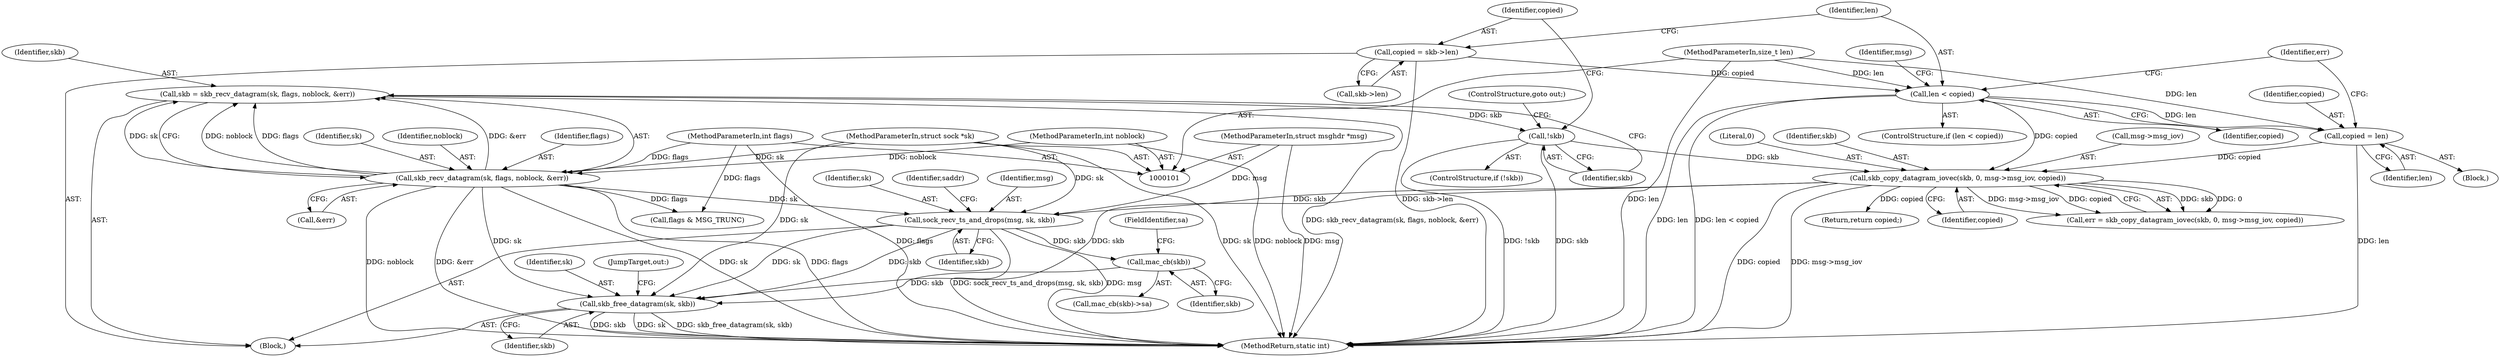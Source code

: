 digraph "0_linux_bceaa90240b6019ed73b49965eac7d167610be69@API" {
"1000206" [label="(Call,skb_free_datagram(sk, skb))"];
"1000170" [label="(Call,sock_recv_ts_and_drops(msg, sk, skb))"];
"1000104" [label="(MethodParameterIn,struct msghdr *msg)"];
"1000130" [label="(Call,skb_recv_datagram(sk, flags, noblock, &err))"];
"1000103" [label="(MethodParameterIn,struct sock *sk)"];
"1000107" [label="(MethodParameterIn,int flags)"];
"1000106" [label="(MethodParameterIn,int noblock)"];
"1000160" [label="(Call,skb_copy_datagram_iovec(skb, 0, msg->msg_iov, copied))"];
"1000137" [label="(Call,!skb)"];
"1000128" [label="(Call,skb = skb_recv_datagram(sk, flags, noblock, &err))"];
"1000146" [label="(Call,len < copied)"];
"1000105" [label="(MethodParameterIn,size_t len)"];
"1000140" [label="(Call,copied = skb->len)"];
"1000155" [label="(Call,copied = len)"];
"1000187" [label="(Call,mac_cb(skb))"];
"1000175" [label="(Identifier,saddr)"];
"1000157" [label="(Identifier,len)"];
"1000141" [label="(Identifier,copied)"];
"1000162" [label="(Literal,0)"];
"1000142" [label="(Call,skb->len)"];
"1000138" [label="(Identifier,skb)"];
"1000105" [label="(MethodParameterIn,size_t len)"];
"1000140" [label="(Call,copied = skb->len)"];
"1000103" [label="(MethodParameterIn,struct sock *sk)"];
"1000156" [label="(Identifier,copied)"];
"1000163" [label="(Call,msg->msg_iov)"];
"1000173" [label="(Identifier,skb)"];
"1000155" [label="(Call,copied = len)"];
"1000136" [label="(ControlStructure,if (!skb))"];
"1000186" [label="(Call,mac_cb(skb)->sa)"];
"1000170" [label="(Call,sock_recv_ts_and_drops(msg, sk, skb))"];
"1000161" [label="(Identifier,skb)"];
"1000129" [label="(Identifier,skb)"];
"1000206" [label="(Call,skb_free_datagram(sk, skb))"];
"1000216" [label="(MethodReturn,static int)"];
"1000147" [label="(Identifier,len)"];
"1000160" [label="(Call,skb_copy_datagram_iovec(skb, 0, msg->msg_iov, copied))"];
"1000209" [label="(JumpTarget,out:)"];
"1000106" [label="(MethodParameterIn,int noblock)"];
"1000131" [label="(Identifier,sk)"];
"1000133" [label="(Identifier,noblock)"];
"1000107" [label="(MethodParameterIn,int flags)"];
"1000134" [label="(Call,&err)"];
"1000197" [label="(Call,flags & MSG_TRUNC)"];
"1000145" [label="(ControlStructure,if (len < copied))"];
"1000149" [label="(Block,)"];
"1000104" [label="(MethodParameterIn,struct msghdr *msg)"];
"1000187" [label="(Call,mac_cb(skb))"];
"1000128" [label="(Call,skb = skb_recv_datagram(sk, flags, noblock, &err))"];
"1000152" [label="(Identifier,msg)"];
"1000207" [label="(Identifier,sk)"];
"1000189" [label="(FieldIdentifier,sa)"];
"1000132" [label="(Identifier,flags)"];
"1000158" [label="(Call,err = skb_copy_datagram_iovec(skb, 0, msg->msg_iov, copied))"];
"1000139" [label="(ControlStructure,goto out;)"];
"1000214" [label="(Return,return copied;)"];
"1000137" [label="(Call,!skb)"];
"1000148" [label="(Identifier,copied)"];
"1000171" [label="(Identifier,msg)"];
"1000146" [label="(Call,len < copied)"];
"1000188" [label="(Identifier,skb)"];
"1000130" [label="(Call,skb_recv_datagram(sk, flags, noblock, &err))"];
"1000166" [label="(Identifier,copied)"];
"1000159" [label="(Identifier,err)"];
"1000208" [label="(Identifier,skb)"];
"1000109" [label="(Block,)"];
"1000172" [label="(Identifier,sk)"];
"1000206" -> "1000109"  [label="AST: "];
"1000206" -> "1000208"  [label="CFG: "];
"1000207" -> "1000206"  [label="AST: "];
"1000208" -> "1000206"  [label="AST: "];
"1000209" -> "1000206"  [label="CFG: "];
"1000206" -> "1000216"  [label="DDG: skb"];
"1000206" -> "1000216"  [label="DDG: sk"];
"1000206" -> "1000216"  [label="DDG: skb_free_datagram(sk, skb)"];
"1000170" -> "1000206"  [label="DDG: sk"];
"1000170" -> "1000206"  [label="DDG: skb"];
"1000130" -> "1000206"  [label="DDG: sk"];
"1000103" -> "1000206"  [label="DDG: sk"];
"1000187" -> "1000206"  [label="DDG: skb"];
"1000160" -> "1000206"  [label="DDG: skb"];
"1000170" -> "1000109"  [label="AST: "];
"1000170" -> "1000173"  [label="CFG: "];
"1000171" -> "1000170"  [label="AST: "];
"1000172" -> "1000170"  [label="AST: "];
"1000173" -> "1000170"  [label="AST: "];
"1000175" -> "1000170"  [label="CFG: "];
"1000170" -> "1000216"  [label="DDG: msg"];
"1000170" -> "1000216"  [label="DDG: sock_recv_ts_and_drops(msg, sk, skb)"];
"1000104" -> "1000170"  [label="DDG: msg"];
"1000130" -> "1000170"  [label="DDG: sk"];
"1000103" -> "1000170"  [label="DDG: sk"];
"1000160" -> "1000170"  [label="DDG: skb"];
"1000170" -> "1000187"  [label="DDG: skb"];
"1000104" -> "1000101"  [label="AST: "];
"1000104" -> "1000216"  [label="DDG: msg"];
"1000130" -> "1000128"  [label="AST: "];
"1000130" -> "1000134"  [label="CFG: "];
"1000131" -> "1000130"  [label="AST: "];
"1000132" -> "1000130"  [label="AST: "];
"1000133" -> "1000130"  [label="AST: "];
"1000134" -> "1000130"  [label="AST: "];
"1000128" -> "1000130"  [label="CFG: "];
"1000130" -> "1000216"  [label="DDG: flags"];
"1000130" -> "1000216"  [label="DDG: &err"];
"1000130" -> "1000216"  [label="DDG: noblock"];
"1000130" -> "1000216"  [label="DDG: sk"];
"1000130" -> "1000128"  [label="DDG: sk"];
"1000130" -> "1000128"  [label="DDG: flags"];
"1000130" -> "1000128"  [label="DDG: noblock"];
"1000130" -> "1000128"  [label="DDG: &err"];
"1000103" -> "1000130"  [label="DDG: sk"];
"1000107" -> "1000130"  [label="DDG: flags"];
"1000106" -> "1000130"  [label="DDG: noblock"];
"1000130" -> "1000197"  [label="DDG: flags"];
"1000103" -> "1000101"  [label="AST: "];
"1000103" -> "1000216"  [label="DDG: sk"];
"1000107" -> "1000101"  [label="AST: "];
"1000107" -> "1000216"  [label="DDG: flags"];
"1000107" -> "1000197"  [label="DDG: flags"];
"1000106" -> "1000101"  [label="AST: "];
"1000106" -> "1000216"  [label="DDG: noblock"];
"1000160" -> "1000158"  [label="AST: "];
"1000160" -> "1000166"  [label="CFG: "];
"1000161" -> "1000160"  [label="AST: "];
"1000162" -> "1000160"  [label="AST: "];
"1000163" -> "1000160"  [label="AST: "];
"1000166" -> "1000160"  [label="AST: "];
"1000158" -> "1000160"  [label="CFG: "];
"1000160" -> "1000216"  [label="DDG: copied"];
"1000160" -> "1000216"  [label="DDG: msg->msg_iov"];
"1000160" -> "1000158"  [label="DDG: skb"];
"1000160" -> "1000158"  [label="DDG: 0"];
"1000160" -> "1000158"  [label="DDG: msg->msg_iov"];
"1000160" -> "1000158"  [label="DDG: copied"];
"1000137" -> "1000160"  [label="DDG: skb"];
"1000146" -> "1000160"  [label="DDG: copied"];
"1000155" -> "1000160"  [label="DDG: copied"];
"1000160" -> "1000214"  [label="DDG: copied"];
"1000137" -> "1000136"  [label="AST: "];
"1000137" -> "1000138"  [label="CFG: "];
"1000138" -> "1000137"  [label="AST: "];
"1000139" -> "1000137"  [label="CFG: "];
"1000141" -> "1000137"  [label="CFG: "];
"1000137" -> "1000216"  [label="DDG: skb"];
"1000137" -> "1000216"  [label="DDG: !skb"];
"1000128" -> "1000137"  [label="DDG: skb"];
"1000128" -> "1000109"  [label="AST: "];
"1000129" -> "1000128"  [label="AST: "];
"1000138" -> "1000128"  [label="CFG: "];
"1000128" -> "1000216"  [label="DDG: skb_recv_datagram(sk, flags, noblock, &err)"];
"1000146" -> "1000145"  [label="AST: "];
"1000146" -> "1000148"  [label="CFG: "];
"1000147" -> "1000146"  [label="AST: "];
"1000148" -> "1000146"  [label="AST: "];
"1000152" -> "1000146"  [label="CFG: "];
"1000159" -> "1000146"  [label="CFG: "];
"1000146" -> "1000216"  [label="DDG: len < copied"];
"1000146" -> "1000216"  [label="DDG: len"];
"1000105" -> "1000146"  [label="DDG: len"];
"1000140" -> "1000146"  [label="DDG: copied"];
"1000146" -> "1000155"  [label="DDG: len"];
"1000105" -> "1000101"  [label="AST: "];
"1000105" -> "1000216"  [label="DDG: len"];
"1000105" -> "1000155"  [label="DDG: len"];
"1000140" -> "1000109"  [label="AST: "];
"1000140" -> "1000142"  [label="CFG: "];
"1000141" -> "1000140"  [label="AST: "];
"1000142" -> "1000140"  [label="AST: "];
"1000147" -> "1000140"  [label="CFG: "];
"1000140" -> "1000216"  [label="DDG: skb->len"];
"1000155" -> "1000149"  [label="AST: "];
"1000155" -> "1000157"  [label="CFG: "];
"1000156" -> "1000155"  [label="AST: "];
"1000157" -> "1000155"  [label="AST: "];
"1000159" -> "1000155"  [label="CFG: "];
"1000155" -> "1000216"  [label="DDG: len"];
"1000187" -> "1000186"  [label="AST: "];
"1000187" -> "1000188"  [label="CFG: "];
"1000188" -> "1000187"  [label="AST: "];
"1000189" -> "1000187"  [label="CFG: "];
}
